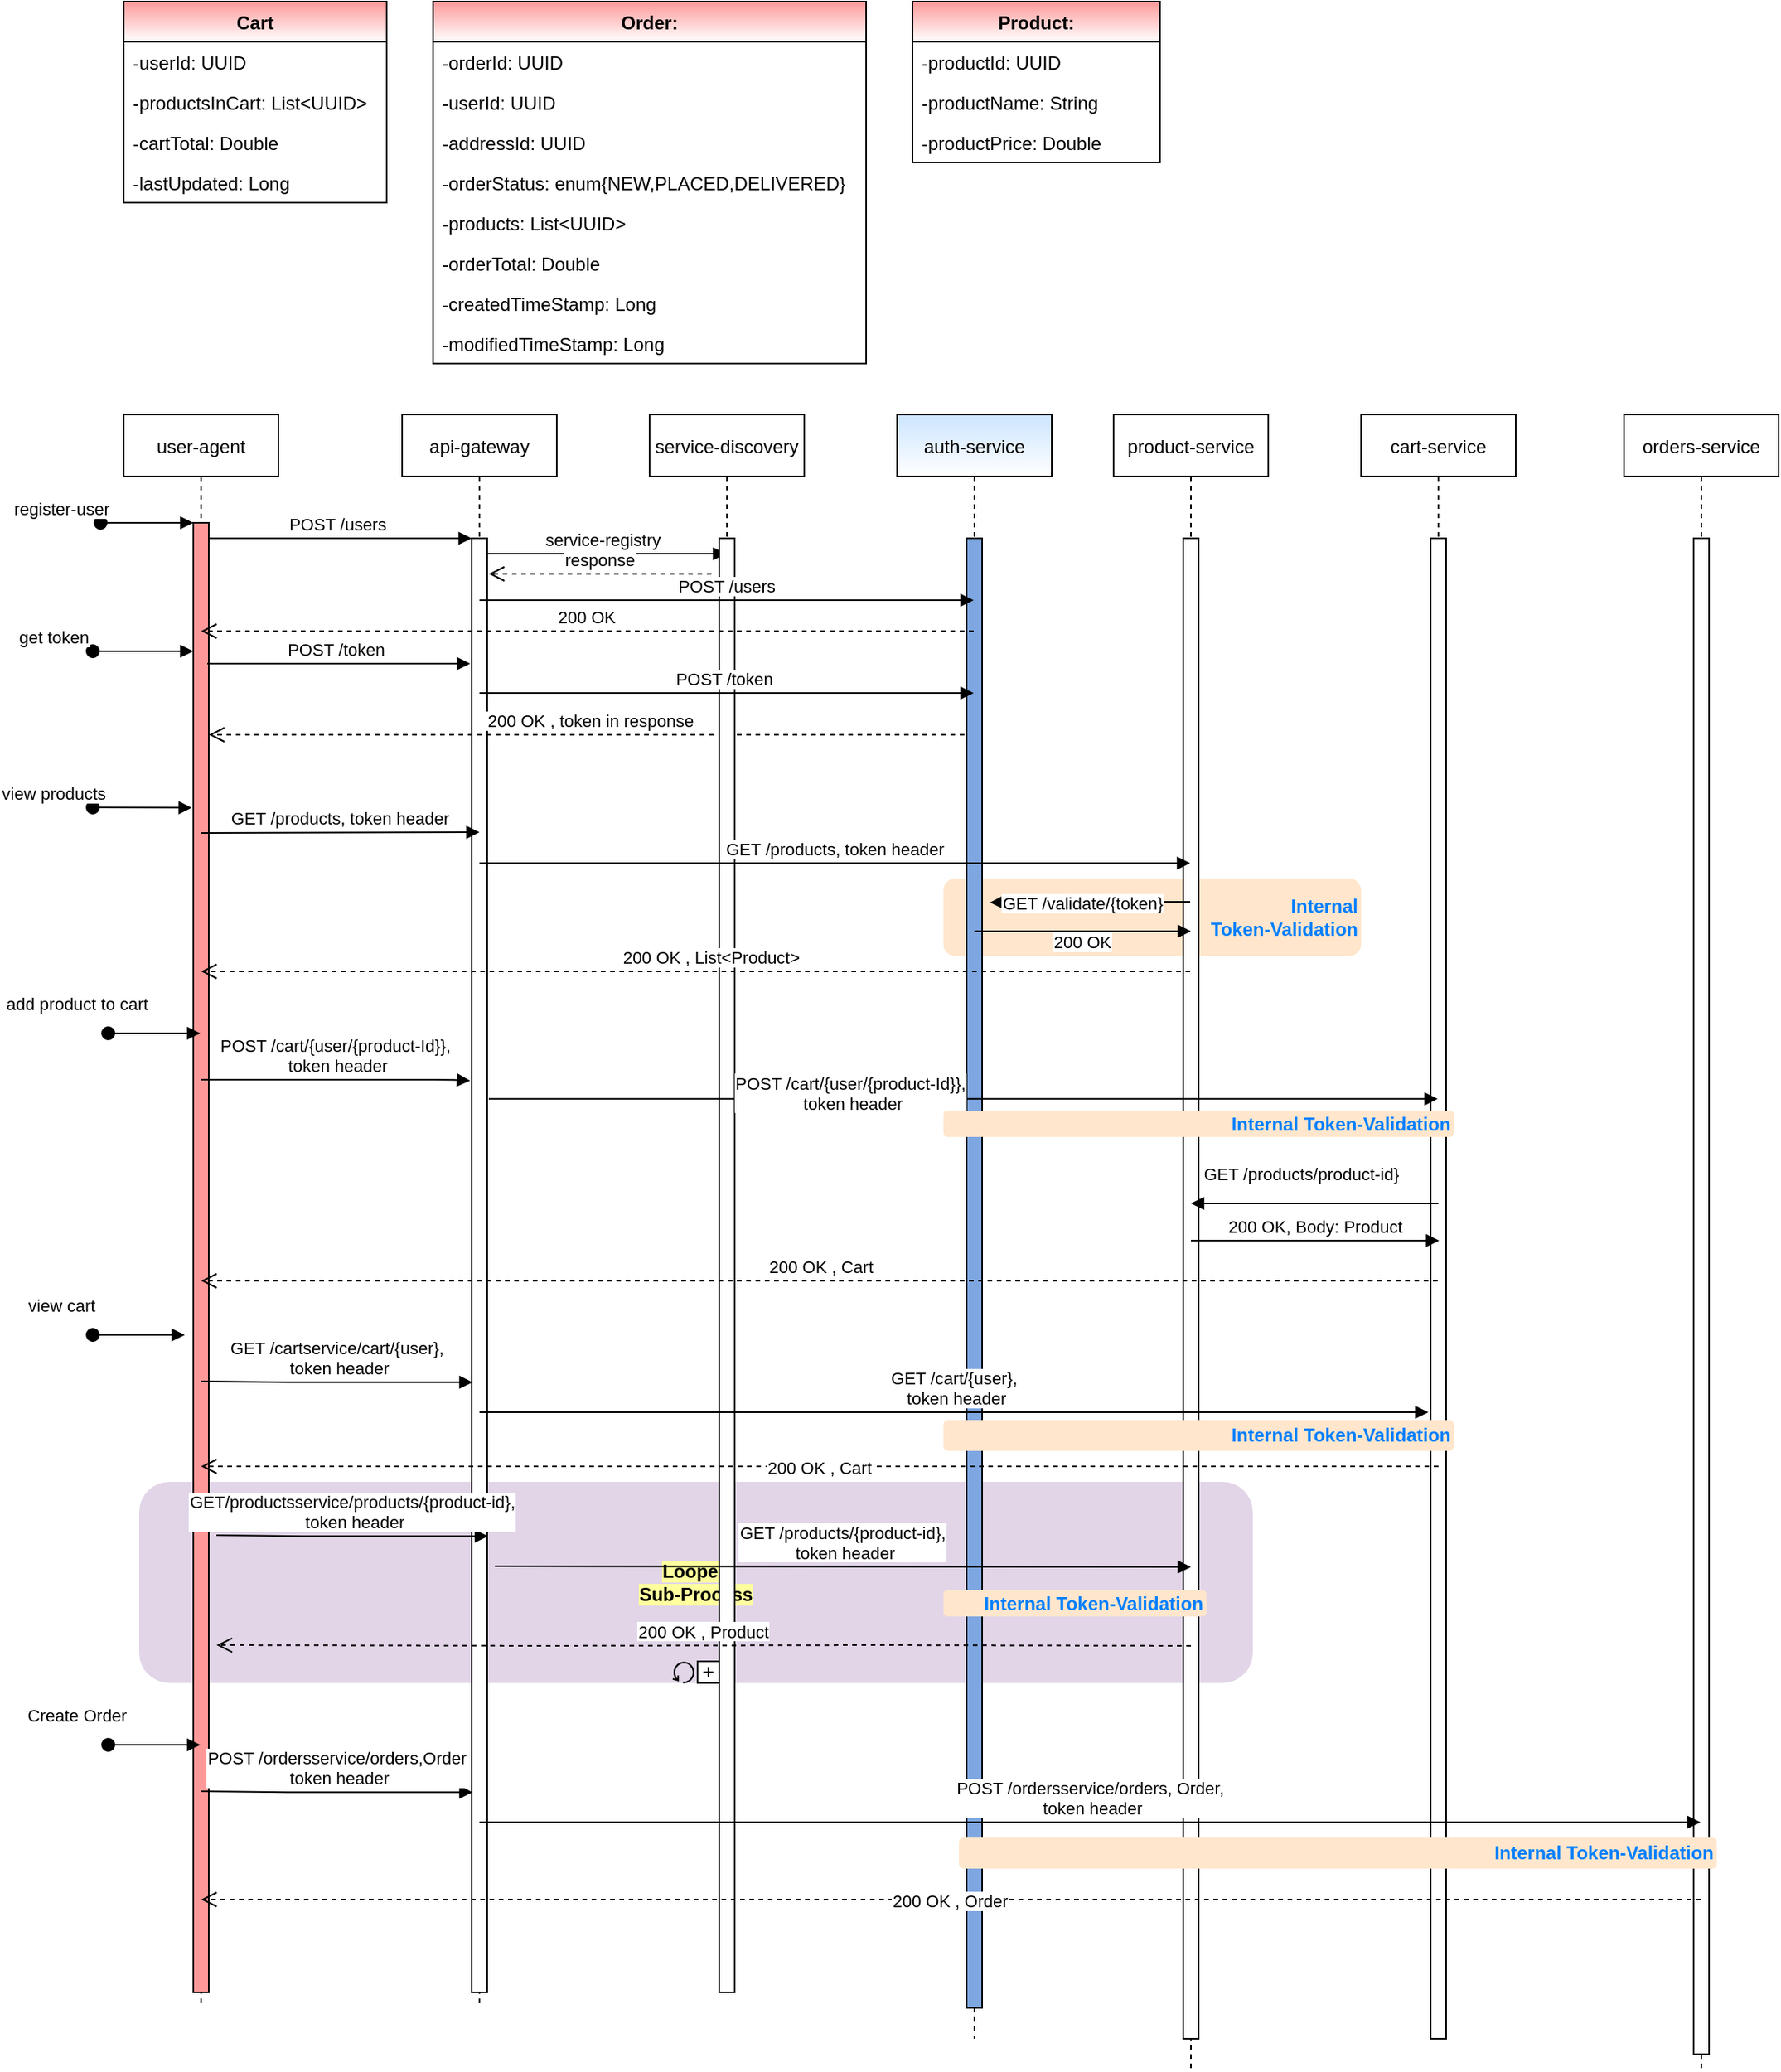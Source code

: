 <mxfile version="13.6.2" type="device"><diagram id="kgpKYQtTHZ0yAKxKKP6v" name="Page-1"><mxGraphModel dx="2272" dy="1922" grid="1" gridSize="10" guides="1" tooltips="1" connect="1" arrows="1" fold="1" page="1" pageScale="1" pageWidth="850" pageHeight="1100" math="0" shadow="0"><root><mxCell id="0"/><mxCell id="1" parent="0"/><mxCell id="0YmwTWfJ1A-Dv3SQc45F-30" value="&lt;b&gt;&lt;font color=&quot;#007fff&quot;&gt;Internal &lt;br&gt;Token-Validation&lt;/font&gt;&lt;/b&gt;" style="rounded=1;whiteSpace=wrap;html=1;align=right;fillColor=#ffe6cc;strokeColor=none;" vertex="1" parent="1"><mxGeometry x="330" y="470" width="270" height="50" as="geometry"/></mxCell><mxCell id="0YmwTWfJ1A-Dv3SQc45F-17" value="&lt;b style=&quot;background-color: rgb(255 , 255 , 158)&quot;&gt;Looped&lt;br&gt;Sub-Process&lt;/b&gt;" style="html=1;whiteSpace=wrap;rounded=1;dropTarget=0;fillColor=#e1d5e7;strokeColor=none;" vertex="1" parent="1"><mxGeometry x="-190" y="860" width="720" height="130" as="geometry"/></mxCell><mxCell id="0YmwTWfJ1A-Dv3SQc45F-18" value="" style="html=1;shape=mxgraph.bpmn.loop;outlineConnect=0;" vertex="1" parent="0YmwTWfJ1A-Dv3SQc45F-17"><mxGeometry x="0.5" y="1" width="14" height="14" relative="1" as="geometry"><mxPoint x="-15" y="-14" as="offset"/></mxGeometry></mxCell><mxCell id="0YmwTWfJ1A-Dv3SQc45F-19" value="" style="html=1;shape=plus;" vertex="1" parent="0YmwTWfJ1A-Dv3SQc45F-17"><mxGeometry x="0.5" y="1" width="14" height="14" relative="1" as="geometry"><mxPoint x="1" y="-14" as="offset"/></mxGeometry></mxCell><mxCell id="9Uvjw-tSfNIo9jVJ35Cl-6" value="service-registry" style="verticalAlign=bottom;endArrow=block;shadow=0;strokeWidth=1;" parent="1" target="9Uvjw-tSfNIo9jVJ35Cl-1" edge="1"><mxGeometry relative="1" as="geometry"><mxPoint x="30" y="260.0" as="sourcePoint"/><mxPoint x="181" y="258" as="targetPoint"/></mxGeometry></mxCell><mxCell id="3nuBFxr9cyL0pnOWT2aG-1" value="user-agent" style="shape=umlLifeline;perimeter=lifelinePerimeter;container=1;collapsible=0;recursiveResize=0;rounded=0;shadow=0;strokeWidth=1;" parent="1" vertex="1"><mxGeometry x="-200" y="170" width="100" height="1030" as="geometry"/></mxCell><mxCell id="3nuBFxr9cyL0pnOWT2aG-2" value="" style="points=[];perimeter=orthogonalPerimeter;rounded=0;shadow=0;strokeWidth=1;fillColor=#FF9999;" parent="3nuBFxr9cyL0pnOWT2aG-1" vertex="1"><mxGeometry x="45" y="70" width="10" height="950" as="geometry"/></mxCell><mxCell id="3nuBFxr9cyL0pnOWT2aG-3" value="register-user" style="verticalAlign=bottom;startArrow=oval;endArrow=block;startSize=8;shadow=0;strokeWidth=1;" parent="3nuBFxr9cyL0pnOWT2aG-1" target="3nuBFxr9cyL0pnOWT2aG-2" edge="1"><mxGeometry x="-1" y="-25" relative="1" as="geometry"><mxPoint x="-15" y="70" as="sourcePoint"/><mxPoint x="-25" y="-25" as="offset"/></mxGeometry></mxCell><mxCell id="3nuBFxr9cyL0pnOWT2aG-5" value="api-gateway" style="shape=umlLifeline;perimeter=lifelinePerimeter;container=1;collapsible=0;recursiveResize=0;rounded=0;shadow=0;strokeWidth=1;" parent="1" vertex="1"><mxGeometry x="-20" y="170" width="100" height="1030" as="geometry"/></mxCell><mxCell id="3nuBFxr9cyL0pnOWT2aG-6" value="" style="points=[];perimeter=orthogonalPerimeter;rounded=0;shadow=0;strokeWidth=1;" parent="3nuBFxr9cyL0pnOWT2aG-5" vertex="1"><mxGeometry x="45" y="80" width="10" height="940" as="geometry"/></mxCell><mxCell id="3nuBFxr9cyL0pnOWT2aG-7" value="200 OK , token in response" style="verticalAlign=bottom;endArrow=open;dashed=1;endSize=8;shadow=0;strokeWidth=1;" parent="1" edge="1"><mxGeometry relative="1" as="geometry"><mxPoint x="-145" y="377" as="targetPoint"/><mxPoint x="349.5" y="377" as="sourcePoint"/><Array as="points"><mxPoint x="120" y="377"/></Array></mxGeometry></mxCell><mxCell id="3nuBFxr9cyL0pnOWT2aG-8" value="POST /users " style="verticalAlign=bottom;endArrow=block;entryX=0;entryY=0;shadow=0;strokeWidth=1;" parent="1" source="3nuBFxr9cyL0pnOWT2aG-2" target="3nuBFxr9cyL0pnOWT2aG-6" edge="1"><mxGeometry relative="1" as="geometry"><mxPoint x="-45" y="250" as="sourcePoint"/></mxGeometry></mxCell><mxCell id="9Uvjw-tSfNIo9jVJ35Cl-1" value="service-discovery" style="shape=umlLifeline;perimeter=lifelinePerimeter;container=1;collapsible=0;recursiveResize=0;rounded=0;shadow=0;strokeWidth=1;" parent="1" vertex="1"><mxGeometry x="140" y="170" width="100" height="1020" as="geometry"/></mxCell><mxCell id="9Uvjw-tSfNIo9jVJ35Cl-2" value="" style="points=[];perimeter=orthogonalPerimeter;rounded=0;shadow=0;strokeWidth=1;" parent="9Uvjw-tSfNIo9jVJ35Cl-1" vertex="1"><mxGeometry x="45" y="80" width="10" height="940" as="geometry"/></mxCell><mxCell id="9Uvjw-tSfNIo9jVJ35Cl-3" value="auth-service" style="shape=umlLifeline;perimeter=lifelinePerimeter;container=1;collapsible=0;recursiveResize=0;rounded=0;shadow=0;strokeWidth=1;fillColor=#CCE5FF;gradientColor=#ffffff;" parent="1" vertex="1"><mxGeometry x="300" y="170" width="100" height="1050" as="geometry"/></mxCell><mxCell id="9Uvjw-tSfNIo9jVJ35Cl-4" value="" style="points=[];perimeter=orthogonalPerimeter;rounded=0;shadow=0;strokeWidth=1;fillColor=#7EA6E0;" parent="9Uvjw-tSfNIo9jVJ35Cl-3" vertex="1"><mxGeometry x="45" y="80" width="10" height="950" as="geometry"/></mxCell><mxCell id="9Uvjw-tSfNIo9jVJ35Cl-5" value="200 OK" style="verticalAlign=bottom;endArrow=open;dashed=1;endSize=8;shadow=0;strokeWidth=1;" parent="1" source="9Uvjw-tSfNIo9jVJ35Cl-3" edge="1"><mxGeometry relative="1" as="geometry"><mxPoint x="-150" y="310.0" as="targetPoint"/><mxPoint x="20" y="310.0" as="sourcePoint"/></mxGeometry></mxCell><mxCell id="9Uvjw-tSfNIo9jVJ35Cl-7" value="response" style="verticalAlign=bottom;endArrow=open;dashed=1;endSize=8;shadow=0;strokeWidth=1;" parent="1" edge="1"><mxGeometry relative="1" as="geometry"><mxPoint x="36" y="273.0" as="targetPoint"/><mxPoint x="180" y="273" as="sourcePoint"/></mxGeometry></mxCell><mxCell id="9Uvjw-tSfNIo9jVJ35Cl-8" value="POST /users" style="verticalAlign=bottom;endArrow=block;shadow=0;strokeWidth=1;" parent="1" target="9Uvjw-tSfNIo9jVJ35Cl-3" edge="1"><mxGeometry x="0.002" relative="1" as="geometry"><mxPoint x="30" y="290.0" as="sourcePoint"/><mxPoint x="200" y="290.0" as="targetPoint"/><mxPoint as="offset"/></mxGeometry></mxCell><mxCell id="9Uvjw-tSfNIo9jVJ35Cl-12" value="POST /token " style="verticalAlign=bottom;endArrow=block;entryX=0;entryY=0;shadow=0;strokeWidth=1;" parent="1" edge="1"><mxGeometry relative="1" as="geometry"><mxPoint x="-146" y="331.0" as="sourcePoint"/><mxPoint x="24" y="331.0" as="targetPoint"/></mxGeometry></mxCell><mxCell id="9Uvjw-tSfNIo9jVJ35Cl-14" value="get token" style="verticalAlign=bottom;startArrow=oval;endArrow=block;startSize=8;shadow=0;strokeWidth=1;" parent="1" target="3nuBFxr9cyL0pnOWT2aG-2" edge="1"><mxGeometry x="-1" y="-25" relative="1" as="geometry"><mxPoint x="-220" y="323" as="sourcePoint"/><mxPoint x="-145" y="250" as="targetPoint"/><mxPoint x="-25" y="-25" as="offset"/></mxGeometry></mxCell><mxCell id="9Uvjw-tSfNIo9jVJ35Cl-15" value="product-service" style="shape=umlLifeline;perimeter=lifelinePerimeter;container=1;collapsible=0;recursiveResize=0;rounded=0;shadow=0;strokeWidth=1;" parent="1" vertex="1"><mxGeometry x="440" y="170" width="100" height="1070" as="geometry"/></mxCell><mxCell id="9Uvjw-tSfNIo9jVJ35Cl-16" value="" style="points=[];perimeter=orthogonalPerimeter;rounded=0;shadow=0;strokeWidth=1;" parent="9Uvjw-tSfNIo9jVJ35Cl-15" vertex="1"><mxGeometry x="45" y="80" width="10" height="970" as="geometry"/></mxCell><mxCell id="9Uvjw-tSfNIo9jVJ35Cl-25" value="200 OK" style="verticalAlign=bottom;endArrow=block;shadow=0;strokeWidth=1;" parent="9Uvjw-tSfNIo9jVJ35Cl-15" edge="1"><mxGeometry y="-16" relative="1" as="geometry"><mxPoint x="-90" y="334" as="sourcePoint"/><mxPoint x="50" y="334" as="targetPoint"/><mxPoint as="offset"/></mxGeometry></mxCell><mxCell id="9Uvjw-tSfNIo9jVJ35Cl-17" value="view products" style="verticalAlign=bottom;startArrow=oval;endArrow=block;startSize=8;shadow=0;strokeWidth=1;entryX=-0.1;entryY=0.42;entryDx=0;entryDy=0;entryPerimeter=0;" parent="1" edge="1"><mxGeometry x="-1" y="-25" relative="1" as="geometry"><mxPoint x="-220" y="424" as="sourcePoint"/><mxPoint x="-156" y="424.2" as="targetPoint"/><mxPoint x="-25" y="-25" as="offset"/></mxGeometry></mxCell><mxCell id="9Uvjw-tSfNIo9jVJ35Cl-18" value="GET /products, token header" style="verticalAlign=bottom;endArrow=block;entryX=0;entryY=0;shadow=0;strokeWidth=1;exitX=0.5;exitY=0.211;exitDx=0;exitDy=0;exitPerimeter=0;" parent="1" edge="1" source="3nuBFxr9cyL0pnOWT2aG-2"><mxGeometry relative="1" as="geometry"><mxPoint x="-140" y="440" as="sourcePoint"/><mxPoint x="30" y="440" as="targetPoint"/></mxGeometry></mxCell><mxCell id="9Uvjw-tSfNIo9jVJ35Cl-21" value="POST /token " style="verticalAlign=bottom;endArrow=block;shadow=0;strokeWidth=1;" parent="1" target="9Uvjw-tSfNIo9jVJ35Cl-3" edge="1"><mxGeometry relative="1" as="geometry"><mxPoint x="30" y="350" as="sourcePoint"/><mxPoint x="200" y="350" as="targetPoint"/></mxGeometry></mxCell><mxCell id="9Uvjw-tSfNIo9jVJ35Cl-22" value="GET /products, token header" style="verticalAlign=bottom;endArrow=block;shadow=0;strokeWidth=1;" parent="1" target="9Uvjw-tSfNIo9jVJ35Cl-15" edge="1"><mxGeometry relative="1" as="geometry"><mxPoint x="30" y="460" as="sourcePoint"/><mxPoint x="190" y="460" as="targetPoint"/></mxGeometry></mxCell><mxCell id="9Uvjw-tSfNIo9jVJ35Cl-26" value="200 OK , List&lt;Product&gt;" style="verticalAlign=bottom;endArrow=open;dashed=1;endSize=8;shadow=0;strokeWidth=1;" parent="1" source="9Uvjw-tSfNIo9jVJ35Cl-15" edge="1"><mxGeometry x="0.171" y="-65" relative="1" as="geometry"><mxPoint x="-150" y="530" as="targetPoint"/><mxPoint x="344.5" y="530" as="sourcePoint"/><Array as="points"><mxPoint x="115" y="530"/></Array><mxPoint x="65" y="65" as="offset"/></mxGeometry></mxCell><mxCell id="0YmwTWfJ1A-Dv3SQc45F-2" value="add product to cart" style="verticalAlign=bottom;startArrow=oval;endArrow=block;startSize=8;shadow=0;strokeWidth=1;" edge="1" parent="1" target="3nuBFxr9cyL0pnOWT2aG-1"><mxGeometry x="-1" y="22" relative="1" as="geometry"><mxPoint x="-210" y="570" as="sourcePoint"/><mxPoint x="-146" y="434.2" as="targetPoint"/><mxPoint x="-20" y="12" as="offset"/></mxGeometry></mxCell><mxCell id="0YmwTWfJ1A-Dv3SQc45F-3" value="POST /cart/{user/{product-Id}},&#10; token header" style="verticalAlign=bottom;endArrow=block;shadow=0;strokeWidth=1;entryX=-0.1;entryY=0.373;entryDx=0;entryDy=0;entryPerimeter=0;" edge="1" parent="1" source="3nuBFxr9cyL0pnOWT2aG-1" target="3nuBFxr9cyL0pnOWT2aG-6"><mxGeometry relative="1" as="geometry"><mxPoint x="-130" y="450" as="sourcePoint"/><mxPoint x="40" y="450" as="targetPoint"/><Array as="points"><mxPoint x="10" y="600"/></Array></mxGeometry></mxCell><mxCell id="0YmwTWfJ1A-Dv3SQc45F-4" value="cart-service" style="shape=umlLifeline;perimeter=lifelinePerimeter;container=1;collapsible=0;recursiveResize=0;rounded=0;shadow=0;strokeWidth=1;" vertex="1" parent="1"><mxGeometry x="600" y="170" width="100" height="1050" as="geometry"/></mxCell><mxCell id="0YmwTWfJ1A-Dv3SQc45F-5" value="" style="points=[];perimeter=orthogonalPerimeter;rounded=0;shadow=0;strokeWidth=1;" vertex="1" parent="0YmwTWfJ1A-Dv3SQc45F-4"><mxGeometry x="45" y="80" width="10" height="970" as="geometry"/></mxCell><mxCell id="0YmwTWfJ1A-Dv3SQc45F-7" value="POST /cart/{user/{product-Id}},&#10; token header" style="verticalAlign=bottom;endArrow=block;shadow=0;strokeWidth=1;exitX=1.1;exitY=0.243;exitDx=0;exitDy=0;exitPerimeter=0;" edge="1" parent="1"><mxGeometry x="-0.237" y="-12" relative="1" as="geometry"><mxPoint x="36" y="612.42" as="sourcePoint"/><mxPoint x="649.5" y="612.42" as="targetPoint"/><mxPoint as="offset"/></mxGeometry></mxCell><mxCell id="0YmwTWfJ1A-Dv3SQc45F-10" value="200 OK, Body: Product" style="verticalAlign=bottom;endArrow=block;shadow=0;strokeWidth=1;" edge="1" parent="1"><mxGeometry relative="1" as="geometry"><mxPoint x="490" y="704" as="sourcePoint"/><mxPoint x="650.5" y="704" as="targetPoint"/></mxGeometry></mxCell><mxCell id="0YmwTWfJ1A-Dv3SQc45F-11" value="GET /products/product-id}" style="verticalAlign=bottom;endArrow=block;shadow=0;strokeWidth=1;" edge="1" parent="1"><mxGeometry x="0.119" y="-10" relative="1" as="geometry"><mxPoint x="650" y="680" as="sourcePoint"/><mxPoint x="490" y="680" as="targetPoint"/><Array as="points"><mxPoint x="560.5" y="680"/></Array><mxPoint x="1" as="offset"/></mxGeometry></mxCell><mxCell id="0YmwTWfJ1A-Dv3SQc45F-12" value="200 OK , Cart" style="verticalAlign=bottom;endArrow=open;dashed=1;endSize=8;shadow=0;strokeWidth=1;" edge="1" parent="1" target="3nuBFxr9cyL0pnOWT2aG-1"><mxGeometry x="-0.001" relative="1" as="geometry"><mxPoint x="10" y="730" as="targetPoint"/><mxPoint x="649.5" y="730" as="sourcePoint"/><Array as="points"><mxPoint x="275" y="730"/></Array><mxPoint x="1" as="offset"/></mxGeometry></mxCell><mxCell id="0YmwTWfJ1A-Dv3SQc45F-13" value="view cart" style="verticalAlign=bottom;startArrow=oval;endArrow=block;startSize=8;shadow=0;strokeWidth=1;" edge="1" parent="1"><mxGeometry x="-1" y="22" relative="1" as="geometry"><mxPoint x="-220" y="765" as="sourcePoint"/><mxPoint x="-160.5" y="765" as="targetPoint"/><mxPoint x="-20" y="12" as="offset"/></mxGeometry></mxCell><mxCell id="0YmwTWfJ1A-Dv3SQc45F-14" value="GET /cartservice/cart/{user},&#10; token header" style="verticalAlign=bottom;endArrow=block;shadow=0;strokeWidth=1;exitX=0.9;exitY=0.239;exitDx=0;exitDy=0;exitPerimeter=0;" edge="1" parent="1"><mxGeometry relative="1" as="geometry"><mxPoint x="-150" y="795.0" as="sourcePoint"/><mxPoint x="25.5" y="795.62" as="targetPoint"/><Array as="points"><mxPoint x="-94" y="795.62"/></Array></mxGeometry></mxCell><mxCell id="0YmwTWfJ1A-Dv3SQc45F-15" value="GET /cart/{user},&#10; token header" style="verticalAlign=bottom;endArrow=block;shadow=0;strokeWidth=1;exitX=1.1;exitY=0.243;exitDx=0;exitDy=0;exitPerimeter=0;" edge="1" parent="1"><mxGeometry relative="1" as="geometry"><mxPoint x="30" y="815.0" as="sourcePoint"/><mxPoint x="643.5" y="815.0" as="targetPoint"/></mxGeometry></mxCell><mxCell id="0YmwTWfJ1A-Dv3SQc45F-16" value="200 OK , Cart" style="verticalAlign=bottom;endArrow=open;dashed=1;endSize=8;shadow=0;strokeWidth=1;" edge="1" parent="1"><mxGeometry y="10" relative="1" as="geometry"><mxPoint x="-150" y="850" as="targetPoint"/><mxPoint x="650" y="850" as="sourcePoint"/><Array as="points"><mxPoint x="275.5" y="850"/></Array><mxPoint as="offset"/></mxGeometry></mxCell><mxCell id="0YmwTWfJ1A-Dv3SQc45F-26" value="GET/productsservice/products/{product-id},&#10; token header" style="verticalAlign=bottom;endArrow=block;shadow=0;strokeWidth=1;exitX=0.9;exitY=0.239;exitDx=0;exitDy=0;exitPerimeter=0;" edge="1" parent="1"><mxGeometry relative="1" as="geometry"><mxPoint x="-140" y="894.5" as="sourcePoint"/><mxPoint x="35.5" y="895.12" as="targetPoint"/><Array as="points"><mxPoint x="-84" y="895.12"/></Array></mxGeometry></mxCell><mxCell id="0YmwTWfJ1A-Dv3SQc45F-27" value="GET /products/{product-id},&#10; token header" style="verticalAlign=bottom;endArrow=block;shadow=0;strokeWidth=1;exitX=1.1;exitY=0.243;exitDx=0;exitDy=0;exitPerimeter=0;" edge="1" parent="1"><mxGeometry relative="1" as="geometry"><mxPoint x="40" y="914.5" as="sourcePoint"/><mxPoint x="490" y="915" as="targetPoint"/></mxGeometry></mxCell><mxCell id="0YmwTWfJ1A-Dv3SQc45F-28" value="200 OK , Product" style="verticalAlign=bottom;endArrow=open;dashed=1;endSize=8;shadow=0;strokeWidth=1;" edge="1" parent="1"><mxGeometry relative="1" as="geometry"><mxPoint x="-140" y="965.5" as="targetPoint"/><mxPoint x="490" y="966" as="sourcePoint"/><Array as="points"><mxPoint x="285.5" y="965.5"/><mxPoint x="70" y="966"/></Array><mxPoint as="offset"/></mxGeometry></mxCell><mxCell id="0YmwTWfJ1A-Dv3SQc45F-32" value="GET /validate/{token}" style="verticalAlign=bottom;endArrow=block;shadow=0;strokeWidth=1;entryX=1.5;entryY=0.16;entryDx=0;entryDy=0;entryPerimeter=0;" edge="1" parent="1"><mxGeometry x="0.382" y="22" relative="1" as="geometry"><mxPoint x="489.5" y="485" as="sourcePoint"/><mxPoint x="360" y="485.4" as="targetPoint"/><Array as="points"><mxPoint x="400" y="485"/></Array><mxPoint x="20" y="-12" as="offset"/></mxGeometry></mxCell><mxCell id="0YmwTWfJ1A-Dv3SQc45F-33" value="&lt;b&gt;&lt;font color=&quot;#007fff&quot;&gt;Internal Token-Validation&lt;/font&gt;&lt;/b&gt;" style="rounded=1;whiteSpace=wrap;html=1;align=right;fillColor=#ffe6cc;strokeColor=none;" vertex="1" parent="1"><mxGeometry x="330" y="620" width="330" height="17" as="geometry"/></mxCell><mxCell id="0YmwTWfJ1A-Dv3SQc45F-35" value="&lt;b&gt;&lt;font color=&quot;#007fff&quot;&gt;Internal Token-Validation&lt;/font&gt;&lt;/b&gt;" style="rounded=1;whiteSpace=wrap;html=1;align=right;fillColor=#ffe6cc;strokeColor=none;" vertex="1" parent="1"><mxGeometry x="330" y="820" width="330" height="20" as="geometry"/></mxCell><mxCell id="0YmwTWfJ1A-Dv3SQc45F-36" value="&lt;b&gt;&lt;font color=&quot;#007fff&quot;&gt;Internal Token-Validation&lt;/font&gt;&lt;/b&gt;" style="rounded=1;whiteSpace=wrap;html=1;align=right;fillColor=#ffe6cc;strokeColor=none;" vertex="1" parent="1"><mxGeometry x="330" y="930" width="170" height="17" as="geometry"/></mxCell><mxCell id="0YmwTWfJ1A-Dv3SQc45F-37" value="Create Order" style="verticalAlign=bottom;startArrow=oval;endArrow=block;startSize=8;shadow=0;strokeWidth=1;" edge="1" parent="1"><mxGeometry x="-1" y="22" relative="1" as="geometry"><mxPoint x="-210" y="1030" as="sourcePoint"/><mxPoint x="-150.5" y="1030" as="targetPoint"/><mxPoint x="-20" y="12" as="offset"/></mxGeometry></mxCell><mxCell id="0YmwTWfJ1A-Dv3SQc45F-38" value="orders-service" style="shape=umlLifeline;perimeter=lifelinePerimeter;container=1;collapsible=0;recursiveResize=0;rounded=0;shadow=0;strokeWidth=1;" vertex="1" parent="1"><mxGeometry x="770" y="170" width="100" height="1070" as="geometry"/></mxCell><mxCell id="0YmwTWfJ1A-Dv3SQc45F-39" value="" style="points=[];perimeter=orthogonalPerimeter;rounded=0;shadow=0;strokeWidth=1;" vertex="1" parent="0YmwTWfJ1A-Dv3SQc45F-38"><mxGeometry x="45" y="80" width="10" height="980" as="geometry"/></mxCell><mxCell id="0YmwTWfJ1A-Dv3SQc45F-41" value="POST /ordersservice/orders,Order&#10; token header" style="verticalAlign=bottom;endArrow=block;shadow=0;strokeWidth=1;exitX=0.9;exitY=0.239;exitDx=0;exitDy=0;exitPerimeter=0;" edge="1" parent="1"><mxGeometry relative="1" as="geometry"><mxPoint x="-150" y="1060" as="sourcePoint"/><mxPoint x="25.5" y="1060.62" as="targetPoint"/><Array as="points"><mxPoint x="-94" y="1060.62"/></Array></mxGeometry></mxCell><mxCell id="0YmwTWfJ1A-Dv3SQc45F-42" value="POST /ordersservice/orders, Order,&#10; token header" style="verticalAlign=bottom;endArrow=block;shadow=0;strokeWidth=1;exitX=1.1;exitY=0.243;exitDx=0;exitDy=0;exitPerimeter=0;" edge="1" parent="1" target="0YmwTWfJ1A-Dv3SQc45F-38"><mxGeometry relative="1" as="geometry"><mxPoint x="30" y="1080" as="sourcePoint"/><mxPoint x="643.5" y="1080" as="targetPoint"/></mxGeometry></mxCell><mxCell id="0YmwTWfJ1A-Dv3SQc45F-43" value="&lt;b&gt;&lt;font color=&quot;#007fff&quot;&gt;Internal Token-Validation&lt;/font&gt;&lt;/b&gt;" style="rounded=1;whiteSpace=wrap;html=1;align=right;fillColor=#ffe6cc;strokeColor=none;" vertex="1" parent="1"><mxGeometry x="340" y="1090" width="490" height="20" as="geometry"/></mxCell><mxCell id="0YmwTWfJ1A-Dv3SQc45F-45" value="200 OK , Order" style="verticalAlign=bottom;endArrow=open;dashed=1;endSize=8;shadow=0;strokeWidth=1;" edge="1" parent="1" source="0YmwTWfJ1A-Dv3SQc45F-38"><mxGeometry y="10" relative="1" as="geometry"><mxPoint x="-150" y="1130" as="targetPoint"/><mxPoint x="650" y="1130" as="sourcePoint"/><Array as="points"><mxPoint x="275.5" y="1130"/></Array><mxPoint as="offset"/></mxGeometry></mxCell><mxCell id="0YmwTWfJ1A-Dv3SQc45F-96" value="Cart" style="swimlane;fontStyle=1;childLayout=stackLayout;horizontal=1;startSize=26;horizontalStack=0;resizeParent=1;resizeParentMax=0;resizeLast=0;collapsible=1;marginBottom=0;strokeColor=#000000;fillColor=#FF9999;gradientColor=#ffffff;" vertex="1" parent="1"><mxGeometry x="-200" y="-97" width="170" height="130" as="geometry"/></mxCell><mxCell id="0YmwTWfJ1A-Dv3SQc45F-97" value="-userId: UUID" style="text;strokeColor=none;fillColor=none;align=left;verticalAlign=top;spacingLeft=4;spacingRight=4;overflow=hidden;rotatable=0;points=[[0,0.5],[1,0.5]];portConstraint=eastwest;" vertex="1" parent="0YmwTWfJ1A-Dv3SQc45F-96"><mxGeometry y="26" width="170" height="26" as="geometry"/></mxCell><mxCell id="0YmwTWfJ1A-Dv3SQc45F-98" value="-productsInCart: List&lt;UUID&gt;" style="text;strokeColor=none;fillColor=none;align=left;verticalAlign=top;spacingLeft=4;spacingRight=4;overflow=hidden;rotatable=0;points=[[0,0.5],[1,0.5]];portConstraint=eastwest;" vertex="1" parent="0YmwTWfJ1A-Dv3SQc45F-96"><mxGeometry y="52" width="170" height="26" as="geometry"/></mxCell><mxCell id="0YmwTWfJ1A-Dv3SQc45F-99" value="-cartTotal: Double" style="text;strokeColor=none;fillColor=none;align=left;verticalAlign=top;spacingLeft=4;spacingRight=4;overflow=hidden;rotatable=0;points=[[0,0.5],[1,0.5]];portConstraint=eastwest;" vertex="1" parent="0YmwTWfJ1A-Dv3SQc45F-96"><mxGeometry y="78" width="170" height="26" as="geometry"/></mxCell><mxCell id="0YmwTWfJ1A-Dv3SQc45F-100" value="-lastUpdated: Long" style="text;strokeColor=none;fillColor=none;align=left;verticalAlign=top;spacingLeft=4;spacingRight=4;overflow=hidden;rotatable=0;points=[[0,0.5],[1,0.5]];portConstraint=eastwest;" vertex="1" parent="0YmwTWfJ1A-Dv3SQc45F-96"><mxGeometry y="104" width="170" height="26" as="geometry"/></mxCell><mxCell id="0YmwTWfJ1A-Dv3SQc45F-101" value="Order:" style="swimlane;fontStyle=1;childLayout=stackLayout;horizontal=1;startSize=26;horizontalStack=0;resizeParent=1;resizeParentMax=0;resizeLast=0;collapsible=1;marginBottom=0;strokeColor=#000000;fillColor=#FF9999;gradientColor=#ffffff;" vertex="1" parent="1"><mxGeometry y="-97" width="280" height="234" as="geometry"/></mxCell><mxCell id="0YmwTWfJ1A-Dv3SQc45F-102" value="-orderId: UUID" style="text;strokeColor=none;fillColor=none;align=left;verticalAlign=top;spacingLeft=4;spacingRight=4;overflow=hidden;rotatable=0;points=[[0,0.5],[1,0.5]];portConstraint=eastwest;" vertex="1" parent="0YmwTWfJ1A-Dv3SQc45F-101"><mxGeometry y="26" width="280" height="26" as="geometry"/></mxCell><mxCell id="0YmwTWfJ1A-Dv3SQc45F-103" value="-userId: UUID" style="text;strokeColor=none;fillColor=none;align=left;verticalAlign=top;spacingLeft=4;spacingRight=4;overflow=hidden;rotatable=0;points=[[0,0.5],[1,0.5]];portConstraint=eastwest;" vertex="1" parent="0YmwTWfJ1A-Dv3SQc45F-101"><mxGeometry y="52" width="280" height="26" as="geometry"/></mxCell><mxCell id="0YmwTWfJ1A-Dv3SQc45F-104" value="-addressId: UUID" style="text;strokeColor=none;fillColor=none;align=left;verticalAlign=top;spacingLeft=4;spacingRight=4;overflow=hidden;rotatable=0;points=[[0,0.5],[1,0.5]];portConstraint=eastwest;" vertex="1" parent="0YmwTWfJ1A-Dv3SQc45F-101"><mxGeometry y="78" width="280" height="26" as="geometry"/></mxCell><mxCell id="0YmwTWfJ1A-Dv3SQc45F-105" value="-orderStatus: enum{NEW,PLACED,DELIVERED}" style="text;strokeColor=none;fillColor=none;align=left;verticalAlign=top;spacingLeft=4;spacingRight=4;overflow=hidden;rotatable=0;points=[[0,0.5],[1,0.5]];portConstraint=eastwest;" vertex="1" parent="0YmwTWfJ1A-Dv3SQc45F-101"><mxGeometry y="104" width="280" height="26" as="geometry"/></mxCell><mxCell id="0YmwTWfJ1A-Dv3SQc45F-106" value="-products: List&lt;UUID&gt;" style="text;strokeColor=none;fillColor=none;align=left;verticalAlign=top;spacingLeft=4;spacingRight=4;overflow=hidden;rotatable=0;points=[[0,0.5],[1,0.5]];portConstraint=eastwest;" vertex="1" parent="0YmwTWfJ1A-Dv3SQc45F-101"><mxGeometry y="130" width="280" height="26" as="geometry"/></mxCell><mxCell id="0YmwTWfJ1A-Dv3SQc45F-107" value="-orderTotal: Double" style="text;strokeColor=none;fillColor=none;align=left;verticalAlign=top;spacingLeft=4;spacingRight=4;overflow=hidden;rotatable=0;points=[[0,0.5],[1,0.5]];portConstraint=eastwest;" vertex="1" parent="0YmwTWfJ1A-Dv3SQc45F-101"><mxGeometry y="156" width="280" height="26" as="geometry"/></mxCell><mxCell id="0YmwTWfJ1A-Dv3SQc45F-108" value="-createdTimeStamp: Long" style="text;strokeColor=none;fillColor=none;align=left;verticalAlign=top;spacingLeft=4;spacingRight=4;overflow=hidden;rotatable=0;points=[[0,0.5],[1,0.5]];portConstraint=eastwest;" vertex="1" parent="0YmwTWfJ1A-Dv3SQc45F-101"><mxGeometry y="182" width="280" height="26" as="geometry"/></mxCell><mxCell id="0YmwTWfJ1A-Dv3SQc45F-109" value="-modifiedTimeStamp: Long" style="text;strokeColor=none;fillColor=none;align=left;verticalAlign=top;spacingLeft=4;spacingRight=4;overflow=hidden;rotatable=0;points=[[0,0.5],[1,0.5]];portConstraint=eastwest;" vertex="1" parent="0YmwTWfJ1A-Dv3SQc45F-101"><mxGeometry y="208" width="280" height="26" as="geometry"/></mxCell><mxCell id="0YmwTWfJ1A-Dv3SQc45F-110" value="Product:" style="swimlane;fontStyle=1;childLayout=stackLayout;horizontal=1;startSize=26;horizontalStack=0;resizeParent=1;resizeParentMax=0;resizeLast=0;collapsible=1;marginBottom=0;strokeColor=#000000;fillColor=#FF9999;gradientColor=#ffffff;" vertex="1" parent="1"><mxGeometry x="310" y="-97" width="160" height="104" as="geometry"/></mxCell><mxCell id="0YmwTWfJ1A-Dv3SQc45F-111" value="-productId: UUID" style="text;strokeColor=none;fillColor=none;align=left;verticalAlign=top;spacingLeft=4;spacingRight=4;overflow=hidden;rotatable=0;points=[[0,0.5],[1,0.5]];portConstraint=eastwest;" vertex="1" parent="0YmwTWfJ1A-Dv3SQc45F-110"><mxGeometry y="26" width="160" height="26" as="geometry"/></mxCell><mxCell id="0YmwTWfJ1A-Dv3SQc45F-112" value="-productName: String" style="text;strokeColor=none;fillColor=none;align=left;verticalAlign=top;spacingLeft=4;spacingRight=4;overflow=hidden;rotatable=0;points=[[0,0.5],[1,0.5]];portConstraint=eastwest;" vertex="1" parent="0YmwTWfJ1A-Dv3SQc45F-110"><mxGeometry y="52" width="160" height="26" as="geometry"/></mxCell><mxCell id="0YmwTWfJ1A-Dv3SQc45F-113" value="-productPrice: Double" style="text;strokeColor=none;fillColor=none;align=left;verticalAlign=top;spacingLeft=4;spacingRight=4;overflow=hidden;rotatable=0;points=[[0,0.5],[1,0.5]];portConstraint=eastwest;" vertex="1" parent="0YmwTWfJ1A-Dv3SQc45F-110"><mxGeometry y="78" width="160" height="26" as="geometry"/></mxCell></root></mxGraphModel></diagram></mxfile>